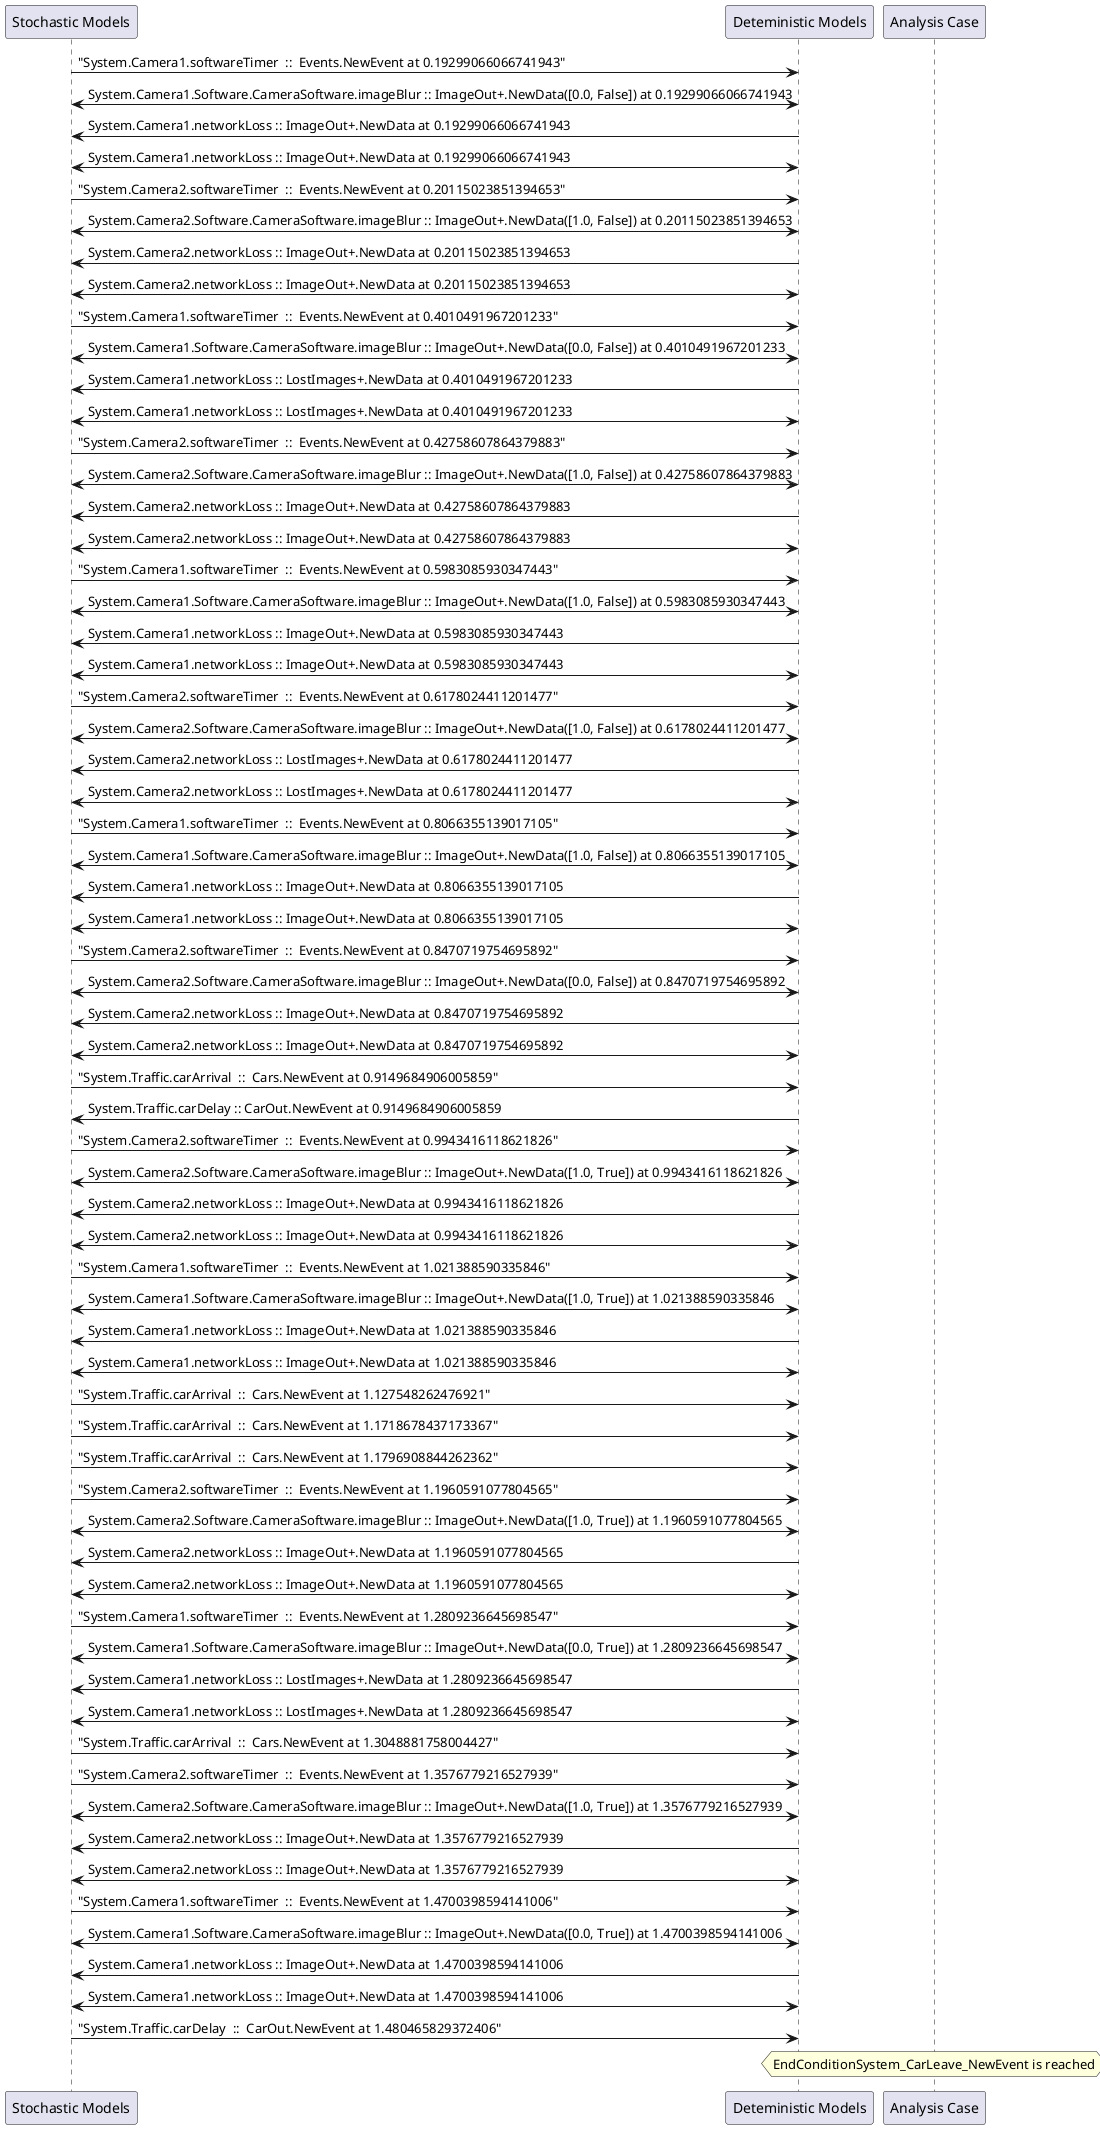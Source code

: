 
	@startuml
	participant "Stochastic Models" as stochmodel
	participant "Deteministic Models" as detmodel
	participant "Analysis Case" as analysis
	{28040_stop} stochmodel -> detmodel : "System.Camera1.softwareTimer  ::  Events.NewEvent at 0.19299066066741943"
detmodel <-> stochmodel : System.Camera1.Software.CameraSoftware.imageBlur :: ImageOut+.NewData([0.0, False]) at 0.19299066066741943
detmodel -> stochmodel : System.Camera1.networkLoss :: ImageOut+.NewData at 0.19299066066741943
detmodel <-> stochmodel : System.Camera1.networkLoss :: ImageOut+.NewData at 0.19299066066741943
{28055_stop} stochmodel -> detmodel : "System.Camera2.softwareTimer  ::  Events.NewEvent at 0.20115023851394653"
detmodel <-> stochmodel : System.Camera2.Software.CameraSoftware.imageBlur :: ImageOut+.NewData([1.0, False]) at 0.20115023851394653
detmodel -> stochmodel : System.Camera2.networkLoss :: ImageOut+.NewData at 0.20115023851394653
detmodel <-> stochmodel : System.Camera2.networkLoss :: ImageOut+.NewData at 0.20115023851394653
{28041_stop} stochmodel -> detmodel : "System.Camera1.softwareTimer  ::  Events.NewEvent at 0.4010491967201233"
detmodel <-> stochmodel : System.Camera1.Software.CameraSoftware.imageBlur :: ImageOut+.NewData([0.0, False]) at 0.4010491967201233
detmodel -> stochmodel : System.Camera1.networkLoss :: LostImages+.NewData at 0.4010491967201233
detmodel <-> stochmodel : System.Camera1.networkLoss :: LostImages+.NewData at 0.4010491967201233
{28056_stop} stochmodel -> detmodel : "System.Camera2.softwareTimer  ::  Events.NewEvent at 0.42758607864379883"
detmodel <-> stochmodel : System.Camera2.Software.CameraSoftware.imageBlur :: ImageOut+.NewData([1.0, False]) at 0.42758607864379883
detmodel -> stochmodel : System.Camera2.networkLoss :: ImageOut+.NewData at 0.42758607864379883
detmodel <-> stochmodel : System.Camera2.networkLoss :: ImageOut+.NewData at 0.42758607864379883
{28042_stop} stochmodel -> detmodel : "System.Camera1.softwareTimer  ::  Events.NewEvent at 0.5983085930347443"
detmodel <-> stochmodel : System.Camera1.Software.CameraSoftware.imageBlur :: ImageOut+.NewData([1.0, False]) at 0.5983085930347443
detmodel -> stochmodel : System.Camera1.networkLoss :: ImageOut+.NewData at 0.5983085930347443
detmodel <-> stochmodel : System.Camera1.networkLoss :: ImageOut+.NewData at 0.5983085930347443
{28057_stop} stochmodel -> detmodel : "System.Camera2.softwareTimer  ::  Events.NewEvent at 0.6178024411201477"
detmodel <-> stochmodel : System.Camera2.Software.CameraSoftware.imageBlur :: ImageOut+.NewData([1.0, False]) at 0.6178024411201477
detmodel -> stochmodel : System.Camera2.networkLoss :: LostImages+.NewData at 0.6178024411201477
detmodel <-> stochmodel : System.Camera2.networkLoss :: LostImages+.NewData at 0.6178024411201477
{28043_stop} stochmodel -> detmodel : "System.Camera1.softwareTimer  ::  Events.NewEvent at 0.8066355139017105"
detmodel <-> stochmodel : System.Camera1.Software.CameraSoftware.imageBlur :: ImageOut+.NewData([1.0, False]) at 0.8066355139017105
detmodel -> stochmodel : System.Camera1.networkLoss :: ImageOut+.NewData at 0.8066355139017105
detmodel <-> stochmodel : System.Camera1.networkLoss :: ImageOut+.NewData at 0.8066355139017105
{28058_stop} stochmodel -> detmodel : "System.Camera2.softwareTimer  ::  Events.NewEvent at 0.8470719754695892"
detmodel <-> stochmodel : System.Camera2.Software.CameraSoftware.imageBlur :: ImageOut+.NewData([0.0, False]) at 0.8470719754695892
detmodel -> stochmodel : System.Camera2.networkLoss :: ImageOut+.NewData at 0.8470719754695892
detmodel <-> stochmodel : System.Camera2.networkLoss :: ImageOut+.NewData at 0.8470719754695892
{28071_stop} stochmodel -> detmodel : "System.Traffic.carArrival  ::  Cars.NewEvent at 0.9149684906005859"
{28079_start} detmodel -> stochmodel : System.Traffic.carDelay :: CarOut.NewEvent at 0.9149684906005859
{28059_stop} stochmodel -> detmodel : "System.Camera2.softwareTimer  ::  Events.NewEvent at 0.9943416118621826"
detmodel <-> stochmodel : System.Camera2.Software.CameraSoftware.imageBlur :: ImageOut+.NewData([1.0, True]) at 0.9943416118621826
detmodel -> stochmodel : System.Camera2.networkLoss :: ImageOut+.NewData at 0.9943416118621826
detmodel <-> stochmodel : System.Camera2.networkLoss :: ImageOut+.NewData at 0.9943416118621826
{28044_stop} stochmodel -> detmodel : "System.Camera1.softwareTimer  ::  Events.NewEvent at 1.021388590335846"
detmodel <-> stochmodel : System.Camera1.Software.CameraSoftware.imageBlur :: ImageOut+.NewData([1.0, True]) at 1.021388590335846
detmodel -> stochmodel : System.Camera1.networkLoss :: ImageOut+.NewData at 1.021388590335846
detmodel <-> stochmodel : System.Camera1.networkLoss :: ImageOut+.NewData at 1.021388590335846
{28072_stop} stochmodel -> detmodel : "System.Traffic.carArrival  ::  Cars.NewEvent at 1.127548262476921"
{28073_stop} stochmodel -> detmodel : "System.Traffic.carArrival  ::  Cars.NewEvent at 1.1718678437173367"
{28074_stop} stochmodel -> detmodel : "System.Traffic.carArrival  ::  Cars.NewEvent at 1.1796908844262362"
{28060_stop} stochmodel -> detmodel : "System.Camera2.softwareTimer  ::  Events.NewEvent at 1.1960591077804565"
detmodel <-> stochmodel : System.Camera2.Software.CameraSoftware.imageBlur :: ImageOut+.NewData([1.0, True]) at 1.1960591077804565
detmodel -> stochmodel : System.Camera2.networkLoss :: ImageOut+.NewData at 1.1960591077804565
detmodel <-> stochmodel : System.Camera2.networkLoss :: ImageOut+.NewData at 1.1960591077804565
{28045_stop} stochmodel -> detmodel : "System.Camera1.softwareTimer  ::  Events.NewEvent at 1.2809236645698547"
detmodel <-> stochmodel : System.Camera1.Software.CameraSoftware.imageBlur :: ImageOut+.NewData([0.0, True]) at 1.2809236645698547
detmodel -> stochmodel : System.Camera1.networkLoss :: LostImages+.NewData at 1.2809236645698547
detmodel <-> stochmodel : System.Camera1.networkLoss :: LostImages+.NewData at 1.2809236645698547
{28075_stop} stochmodel -> detmodel : "System.Traffic.carArrival  ::  Cars.NewEvent at 1.3048881758004427"
{28061_stop} stochmodel -> detmodel : "System.Camera2.softwareTimer  ::  Events.NewEvent at 1.3576779216527939"
detmodel <-> stochmodel : System.Camera2.Software.CameraSoftware.imageBlur :: ImageOut+.NewData([1.0, True]) at 1.3576779216527939
detmodel -> stochmodel : System.Camera2.networkLoss :: ImageOut+.NewData at 1.3576779216527939
detmodel <-> stochmodel : System.Camera2.networkLoss :: ImageOut+.NewData at 1.3576779216527939
{28046_stop} stochmodel -> detmodel : "System.Camera1.softwareTimer  ::  Events.NewEvent at 1.4700398594141006"
detmodel <-> stochmodel : System.Camera1.Software.CameraSoftware.imageBlur :: ImageOut+.NewData([0.0, True]) at 1.4700398594141006
detmodel -> stochmodel : System.Camera1.networkLoss :: ImageOut+.NewData at 1.4700398594141006
detmodel <-> stochmodel : System.Camera1.networkLoss :: ImageOut+.NewData at 1.4700398594141006
{28079_stop} stochmodel -> detmodel : "System.Traffic.carDelay  ::  CarOut.NewEvent at 1.480465829372406"
{28079_start} <-> {28079_stop} : delay
hnote over analysis 
EndConditionSystem_CarLeave_NewEvent is reached
endnote
@enduml